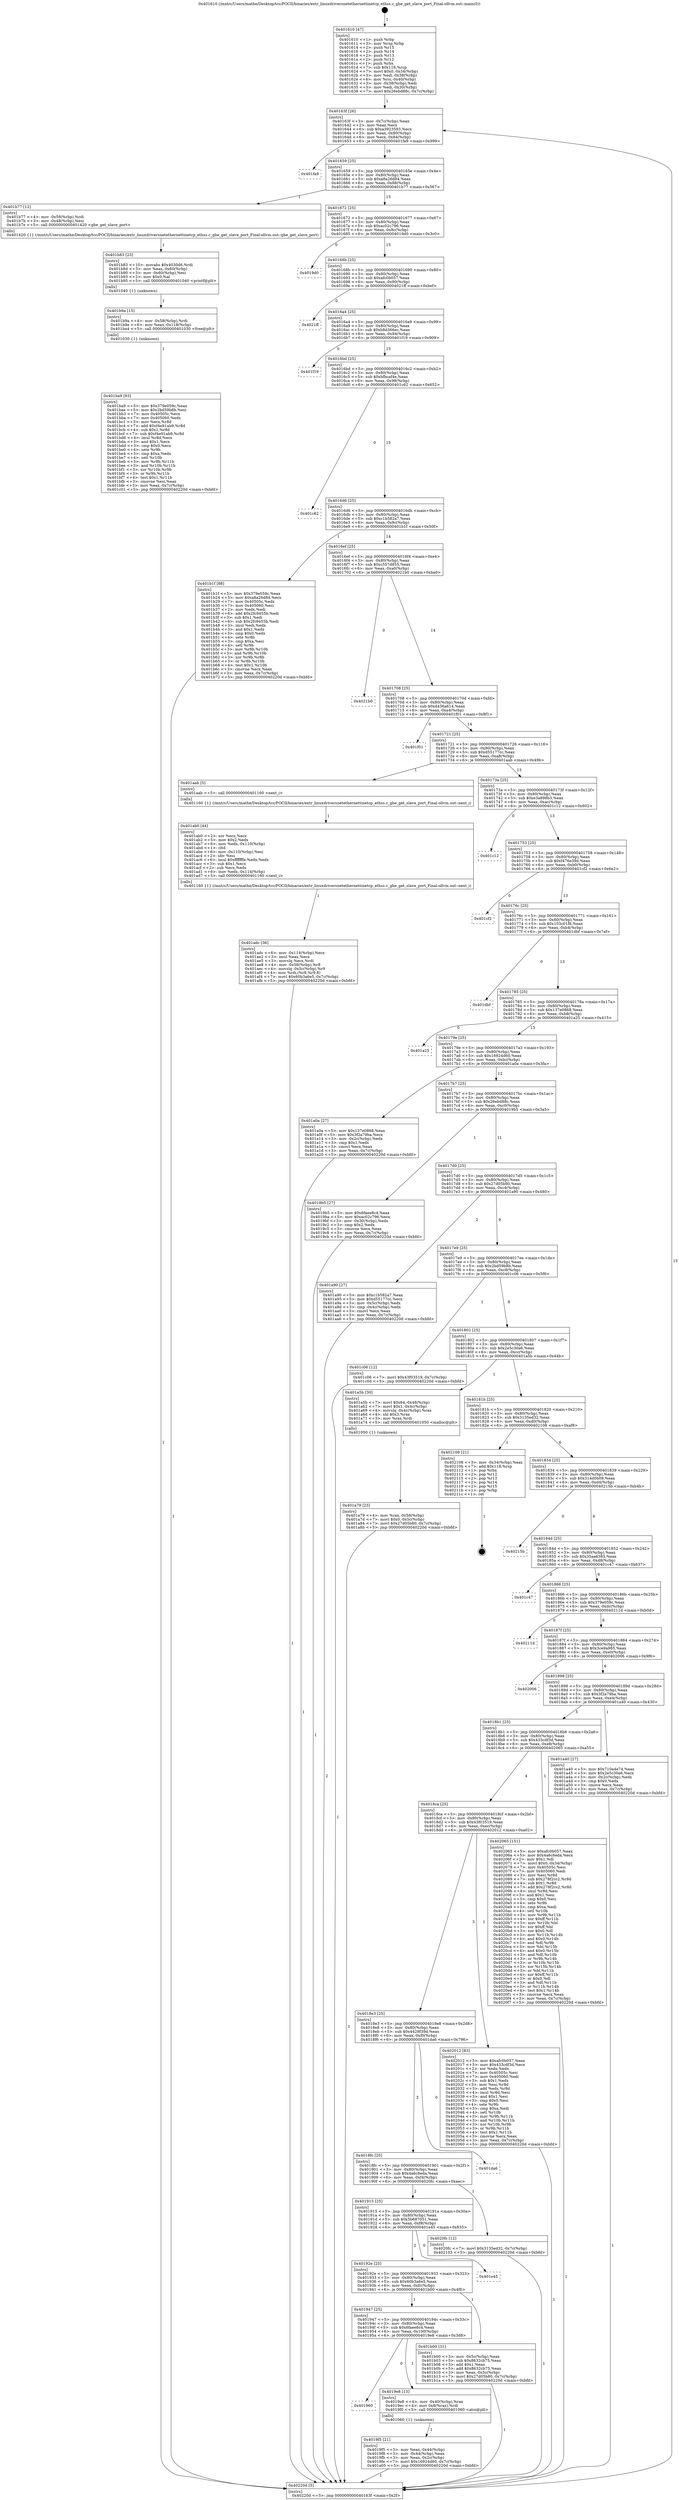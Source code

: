 digraph "0x401610" {
  label = "0x401610 (/mnt/c/Users/mathe/Desktop/tcc/POCII/binaries/extr_linuxdriversnetethernettinetcp_ethss.c_gbe_get_slave_port_Final-ollvm.out::main(0))"
  labelloc = "t"
  node[shape=record]

  Entry [label="",width=0.3,height=0.3,shape=circle,fillcolor=black,style=filled]
  "0x40163f" [label="{
     0x40163f [26]\l
     | [instrs]\l
     &nbsp;&nbsp;0x40163f \<+3\>: mov -0x7c(%rbp),%eax\l
     &nbsp;&nbsp;0x401642 \<+2\>: mov %eax,%ecx\l
     &nbsp;&nbsp;0x401644 \<+6\>: sub $0xa3923593,%ecx\l
     &nbsp;&nbsp;0x40164a \<+3\>: mov %eax,-0x80(%rbp)\l
     &nbsp;&nbsp;0x40164d \<+6\>: mov %ecx,-0x84(%rbp)\l
     &nbsp;&nbsp;0x401653 \<+6\>: je 0000000000401fa9 \<main+0x999\>\l
  }"]
  "0x401fa9" [label="{
     0x401fa9\l
  }", style=dashed]
  "0x401659" [label="{
     0x401659 [25]\l
     | [instrs]\l
     &nbsp;&nbsp;0x401659 \<+5\>: jmp 000000000040165e \<main+0x4e\>\l
     &nbsp;&nbsp;0x40165e \<+3\>: mov -0x80(%rbp),%eax\l
     &nbsp;&nbsp;0x401661 \<+5\>: sub $0xa8a26d84,%eax\l
     &nbsp;&nbsp;0x401666 \<+6\>: mov %eax,-0x88(%rbp)\l
     &nbsp;&nbsp;0x40166c \<+6\>: je 0000000000401b77 \<main+0x567\>\l
  }"]
  Exit [label="",width=0.3,height=0.3,shape=circle,fillcolor=black,style=filled,peripheries=2]
  "0x401b77" [label="{
     0x401b77 [12]\l
     | [instrs]\l
     &nbsp;&nbsp;0x401b77 \<+4\>: mov -0x58(%rbp),%rdi\l
     &nbsp;&nbsp;0x401b7b \<+3\>: mov -0x48(%rbp),%esi\l
     &nbsp;&nbsp;0x401b7e \<+5\>: call 0000000000401420 \<gbe_get_slave_port\>\l
     | [calls]\l
     &nbsp;&nbsp;0x401420 \{1\} (/mnt/c/Users/mathe/Desktop/tcc/POCII/binaries/extr_linuxdriversnetethernettinetcp_ethss.c_gbe_get_slave_port_Final-ollvm.out::gbe_get_slave_port)\l
  }"]
  "0x401672" [label="{
     0x401672 [25]\l
     | [instrs]\l
     &nbsp;&nbsp;0x401672 \<+5\>: jmp 0000000000401677 \<main+0x67\>\l
     &nbsp;&nbsp;0x401677 \<+3\>: mov -0x80(%rbp),%eax\l
     &nbsp;&nbsp;0x40167a \<+5\>: sub $0xac02c796,%eax\l
     &nbsp;&nbsp;0x40167f \<+6\>: mov %eax,-0x8c(%rbp)\l
     &nbsp;&nbsp;0x401685 \<+6\>: je 00000000004019d0 \<main+0x3c0\>\l
  }"]
  "0x401ba9" [label="{
     0x401ba9 [93]\l
     | [instrs]\l
     &nbsp;&nbsp;0x401ba9 \<+5\>: mov $0x379e059c,%eax\l
     &nbsp;&nbsp;0x401bae \<+5\>: mov $0x2bd59b8b,%esi\l
     &nbsp;&nbsp;0x401bb3 \<+7\>: mov 0x40505c,%ecx\l
     &nbsp;&nbsp;0x401bba \<+7\>: mov 0x405060,%edx\l
     &nbsp;&nbsp;0x401bc1 \<+3\>: mov %ecx,%r8d\l
     &nbsp;&nbsp;0x401bc4 \<+7\>: add $0xf4e91ab9,%r8d\l
     &nbsp;&nbsp;0x401bcb \<+4\>: sub $0x1,%r8d\l
     &nbsp;&nbsp;0x401bcf \<+7\>: sub $0xf4e91ab9,%r8d\l
     &nbsp;&nbsp;0x401bd6 \<+4\>: imul %r8d,%ecx\l
     &nbsp;&nbsp;0x401bda \<+3\>: and $0x1,%ecx\l
     &nbsp;&nbsp;0x401bdd \<+3\>: cmp $0x0,%ecx\l
     &nbsp;&nbsp;0x401be0 \<+4\>: sete %r9b\l
     &nbsp;&nbsp;0x401be4 \<+3\>: cmp $0xa,%edx\l
     &nbsp;&nbsp;0x401be7 \<+4\>: setl %r10b\l
     &nbsp;&nbsp;0x401beb \<+3\>: mov %r9b,%r11b\l
     &nbsp;&nbsp;0x401bee \<+3\>: and %r10b,%r11b\l
     &nbsp;&nbsp;0x401bf1 \<+3\>: xor %r10b,%r9b\l
     &nbsp;&nbsp;0x401bf4 \<+3\>: or %r9b,%r11b\l
     &nbsp;&nbsp;0x401bf7 \<+4\>: test $0x1,%r11b\l
     &nbsp;&nbsp;0x401bfb \<+3\>: cmovne %esi,%eax\l
     &nbsp;&nbsp;0x401bfe \<+3\>: mov %eax,-0x7c(%rbp)\l
     &nbsp;&nbsp;0x401c01 \<+5\>: jmp 000000000040220d \<main+0xbfd\>\l
  }"]
  "0x4019d0" [label="{
     0x4019d0\l
  }", style=dashed]
  "0x40168b" [label="{
     0x40168b [25]\l
     | [instrs]\l
     &nbsp;&nbsp;0x40168b \<+5\>: jmp 0000000000401690 \<main+0x80\>\l
     &nbsp;&nbsp;0x401690 \<+3\>: mov -0x80(%rbp),%eax\l
     &nbsp;&nbsp;0x401693 \<+5\>: sub $0xafc0b057,%eax\l
     &nbsp;&nbsp;0x401698 \<+6\>: mov %eax,-0x90(%rbp)\l
     &nbsp;&nbsp;0x40169e \<+6\>: je 00000000004021ff \<main+0xbef\>\l
  }"]
  "0x401b9a" [label="{
     0x401b9a [15]\l
     | [instrs]\l
     &nbsp;&nbsp;0x401b9a \<+4\>: mov -0x58(%rbp),%rdi\l
     &nbsp;&nbsp;0x401b9e \<+6\>: mov %eax,-0x118(%rbp)\l
     &nbsp;&nbsp;0x401ba4 \<+5\>: call 0000000000401030 \<free@plt\>\l
     | [calls]\l
     &nbsp;&nbsp;0x401030 \{1\} (unknown)\l
  }"]
  "0x4021ff" [label="{
     0x4021ff\l
  }", style=dashed]
  "0x4016a4" [label="{
     0x4016a4 [25]\l
     | [instrs]\l
     &nbsp;&nbsp;0x4016a4 \<+5\>: jmp 00000000004016a9 \<main+0x99\>\l
     &nbsp;&nbsp;0x4016a9 \<+3\>: mov -0x80(%rbp),%eax\l
     &nbsp;&nbsp;0x4016ac \<+5\>: sub $0xb8d366ec,%eax\l
     &nbsp;&nbsp;0x4016b1 \<+6\>: mov %eax,-0x94(%rbp)\l
     &nbsp;&nbsp;0x4016b7 \<+6\>: je 0000000000401f19 \<main+0x909\>\l
  }"]
  "0x401b83" [label="{
     0x401b83 [23]\l
     | [instrs]\l
     &nbsp;&nbsp;0x401b83 \<+10\>: movabs $0x4030d6,%rdi\l
     &nbsp;&nbsp;0x401b8d \<+3\>: mov %eax,-0x60(%rbp)\l
     &nbsp;&nbsp;0x401b90 \<+3\>: mov -0x60(%rbp),%esi\l
     &nbsp;&nbsp;0x401b93 \<+2\>: mov $0x0,%al\l
     &nbsp;&nbsp;0x401b95 \<+5\>: call 0000000000401040 \<printf@plt\>\l
     | [calls]\l
     &nbsp;&nbsp;0x401040 \{1\} (unknown)\l
  }"]
  "0x401f19" [label="{
     0x401f19\l
  }", style=dashed]
  "0x4016bd" [label="{
     0x4016bd [25]\l
     | [instrs]\l
     &nbsp;&nbsp;0x4016bd \<+5\>: jmp 00000000004016c2 \<main+0xb2\>\l
     &nbsp;&nbsp;0x4016c2 \<+3\>: mov -0x80(%rbp),%eax\l
     &nbsp;&nbsp;0x4016c5 \<+5\>: sub $0xbfbcaf4e,%eax\l
     &nbsp;&nbsp;0x4016ca \<+6\>: mov %eax,-0x98(%rbp)\l
     &nbsp;&nbsp;0x4016d0 \<+6\>: je 0000000000401c62 \<main+0x652\>\l
  }"]
  "0x401adc" [label="{
     0x401adc [36]\l
     | [instrs]\l
     &nbsp;&nbsp;0x401adc \<+6\>: mov -0x114(%rbp),%ecx\l
     &nbsp;&nbsp;0x401ae2 \<+3\>: imul %eax,%ecx\l
     &nbsp;&nbsp;0x401ae5 \<+3\>: movslq %ecx,%rdi\l
     &nbsp;&nbsp;0x401ae8 \<+4\>: mov -0x58(%rbp),%r8\l
     &nbsp;&nbsp;0x401aec \<+4\>: movslq -0x5c(%rbp),%r9\l
     &nbsp;&nbsp;0x401af0 \<+4\>: mov %rdi,(%r8,%r9,8)\l
     &nbsp;&nbsp;0x401af4 \<+7\>: movl $0x60b3a6e5,-0x7c(%rbp)\l
     &nbsp;&nbsp;0x401afb \<+5\>: jmp 000000000040220d \<main+0xbfd\>\l
  }"]
  "0x401c62" [label="{
     0x401c62\l
  }", style=dashed]
  "0x4016d6" [label="{
     0x4016d6 [25]\l
     | [instrs]\l
     &nbsp;&nbsp;0x4016d6 \<+5\>: jmp 00000000004016db \<main+0xcb\>\l
     &nbsp;&nbsp;0x4016db \<+3\>: mov -0x80(%rbp),%eax\l
     &nbsp;&nbsp;0x4016de \<+5\>: sub $0xc1b582a7,%eax\l
     &nbsp;&nbsp;0x4016e3 \<+6\>: mov %eax,-0x9c(%rbp)\l
     &nbsp;&nbsp;0x4016e9 \<+6\>: je 0000000000401b1f \<main+0x50f\>\l
  }"]
  "0x401ab0" [label="{
     0x401ab0 [44]\l
     | [instrs]\l
     &nbsp;&nbsp;0x401ab0 \<+2\>: xor %ecx,%ecx\l
     &nbsp;&nbsp;0x401ab2 \<+5\>: mov $0x2,%edx\l
     &nbsp;&nbsp;0x401ab7 \<+6\>: mov %edx,-0x110(%rbp)\l
     &nbsp;&nbsp;0x401abd \<+1\>: cltd\l
     &nbsp;&nbsp;0x401abe \<+6\>: mov -0x110(%rbp),%esi\l
     &nbsp;&nbsp;0x401ac4 \<+2\>: idiv %esi\l
     &nbsp;&nbsp;0x401ac6 \<+6\>: imul $0xfffffffe,%edx,%edx\l
     &nbsp;&nbsp;0x401acc \<+3\>: sub $0x1,%ecx\l
     &nbsp;&nbsp;0x401acf \<+2\>: sub %ecx,%edx\l
     &nbsp;&nbsp;0x401ad1 \<+6\>: mov %edx,-0x114(%rbp)\l
     &nbsp;&nbsp;0x401ad7 \<+5\>: call 0000000000401160 \<next_i\>\l
     | [calls]\l
     &nbsp;&nbsp;0x401160 \{1\} (/mnt/c/Users/mathe/Desktop/tcc/POCII/binaries/extr_linuxdriversnetethernettinetcp_ethss.c_gbe_get_slave_port_Final-ollvm.out::next_i)\l
  }"]
  "0x401b1f" [label="{
     0x401b1f [88]\l
     | [instrs]\l
     &nbsp;&nbsp;0x401b1f \<+5\>: mov $0x379e059c,%eax\l
     &nbsp;&nbsp;0x401b24 \<+5\>: mov $0xa8a26d84,%ecx\l
     &nbsp;&nbsp;0x401b29 \<+7\>: mov 0x40505c,%edx\l
     &nbsp;&nbsp;0x401b30 \<+7\>: mov 0x405060,%esi\l
     &nbsp;&nbsp;0x401b37 \<+2\>: mov %edx,%edi\l
     &nbsp;&nbsp;0x401b39 \<+6\>: add $0x2fc9455b,%edi\l
     &nbsp;&nbsp;0x401b3f \<+3\>: sub $0x1,%edi\l
     &nbsp;&nbsp;0x401b42 \<+6\>: sub $0x2fc9455b,%edi\l
     &nbsp;&nbsp;0x401b48 \<+3\>: imul %edi,%edx\l
     &nbsp;&nbsp;0x401b4b \<+3\>: and $0x1,%edx\l
     &nbsp;&nbsp;0x401b4e \<+3\>: cmp $0x0,%edx\l
     &nbsp;&nbsp;0x401b51 \<+4\>: sete %r8b\l
     &nbsp;&nbsp;0x401b55 \<+3\>: cmp $0xa,%esi\l
     &nbsp;&nbsp;0x401b58 \<+4\>: setl %r9b\l
     &nbsp;&nbsp;0x401b5c \<+3\>: mov %r8b,%r10b\l
     &nbsp;&nbsp;0x401b5f \<+3\>: and %r9b,%r10b\l
     &nbsp;&nbsp;0x401b62 \<+3\>: xor %r9b,%r8b\l
     &nbsp;&nbsp;0x401b65 \<+3\>: or %r8b,%r10b\l
     &nbsp;&nbsp;0x401b68 \<+4\>: test $0x1,%r10b\l
     &nbsp;&nbsp;0x401b6c \<+3\>: cmovne %ecx,%eax\l
     &nbsp;&nbsp;0x401b6f \<+3\>: mov %eax,-0x7c(%rbp)\l
     &nbsp;&nbsp;0x401b72 \<+5\>: jmp 000000000040220d \<main+0xbfd\>\l
  }"]
  "0x4016ef" [label="{
     0x4016ef [25]\l
     | [instrs]\l
     &nbsp;&nbsp;0x4016ef \<+5\>: jmp 00000000004016f4 \<main+0xe4\>\l
     &nbsp;&nbsp;0x4016f4 \<+3\>: mov -0x80(%rbp),%eax\l
     &nbsp;&nbsp;0x4016f7 \<+5\>: sub $0xc557d855,%eax\l
     &nbsp;&nbsp;0x4016fc \<+6\>: mov %eax,-0xa0(%rbp)\l
     &nbsp;&nbsp;0x401702 \<+6\>: je 00000000004021b0 \<main+0xba0\>\l
  }"]
  "0x401a79" [label="{
     0x401a79 [23]\l
     | [instrs]\l
     &nbsp;&nbsp;0x401a79 \<+4\>: mov %rax,-0x58(%rbp)\l
     &nbsp;&nbsp;0x401a7d \<+7\>: movl $0x0,-0x5c(%rbp)\l
     &nbsp;&nbsp;0x401a84 \<+7\>: movl $0x27d05b80,-0x7c(%rbp)\l
     &nbsp;&nbsp;0x401a8b \<+5\>: jmp 000000000040220d \<main+0xbfd\>\l
  }"]
  "0x4021b0" [label="{
     0x4021b0\l
  }", style=dashed]
  "0x401708" [label="{
     0x401708 [25]\l
     | [instrs]\l
     &nbsp;&nbsp;0x401708 \<+5\>: jmp 000000000040170d \<main+0xfd\>\l
     &nbsp;&nbsp;0x40170d \<+3\>: mov -0x80(%rbp),%eax\l
     &nbsp;&nbsp;0x401710 \<+5\>: sub $0xd436a614,%eax\l
     &nbsp;&nbsp;0x401715 \<+6\>: mov %eax,-0xa4(%rbp)\l
     &nbsp;&nbsp;0x40171b \<+6\>: je 0000000000401f01 \<main+0x8f1\>\l
  }"]
  "0x4019f5" [label="{
     0x4019f5 [21]\l
     | [instrs]\l
     &nbsp;&nbsp;0x4019f5 \<+3\>: mov %eax,-0x44(%rbp)\l
     &nbsp;&nbsp;0x4019f8 \<+3\>: mov -0x44(%rbp),%eax\l
     &nbsp;&nbsp;0x4019fb \<+3\>: mov %eax,-0x2c(%rbp)\l
     &nbsp;&nbsp;0x4019fe \<+7\>: movl $0x16924d60,-0x7c(%rbp)\l
     &nbsp;&nbsp;0x401a05 \<+5\>: jmp 000000000040220d \<main+0xbfd\>\l
  }"]
  "0x401f01" [label="{
     0x401f01\l
  }", style=dashed]
  "0x401721" [label="{
     0x401721 [25]\l
     | [instrs]\l
     &nbsp;&nbsp;0x401721 \<+5\>: jmp 0000000000401726 \<main+0x116\>\l
     &nbsp;&nbsp;0x401726 \<+3\>: mov -0x80(%rbp),%eax\l
     &nbsp;&nbsp;0x401729 \<+5\>: sub $0xd55177cc,%eax\l
     &nbsp;&nbsp;0x40172e \<+6\>: mov %eax,-0xa8(%rbp)\l
     &nbsp;&nbsp;0x401734 \<+6\>: je 0000000000401aab \<main+0x49b\>\l
  }"]
  "0x401960" [label="{
     0x401960\l
  }", style=dashed]
  "0x401aab" [label="{
     0x401aab [5]\l
     | [instrs]\l
     &nbsp;&nbsp;0x401aab \<+5\>: call 0000000000401160 \<next_i\>\l
     | [calls]\l
     &nbsp;&nbsp;0x401160 \{1\} (/mnt/c/Users/mathe/Desktop/tcc/POCII/binaries/extr_linuxdriversnetethernettinetcp_ethss.c_gbe_get_slave_port_Final-ollvm.out::next_i)\l
  }"]
  "0x40173a" [label="{
     0x40173a [25]\l
     | [instrs]\l
     &nbsp;&nbsp;0x40173a \<+5\>: jmp 000000000040173f \<main+0x12f\>\l
     &nbsp;&nbsp;0x40173f \<+3\>: mov -0x80(%rbp),%eax\l
     &nbsp;&nbsp;0x401742 \<+5\>: sub $0xe3a898b3,%eax\l
     &nbsp;&nbsp;0x401747 \<+6\>: mov %eax,-0xac(%rbp)\l
     &nbsp;&nbsp;0x40174d \<+6\>: je 0000000000401c12 \<main+0x602\>\l
  }"]
  "0x4019e8" [label="{
     0x4019e8 [13]\l
     | [instrs]\l
     &nbsp;&nbsp;0x4019e8 \<+4\>: mov -0x40(%rbp),%rax\l
     &nbsp;&nbsp;0x4019ec \<+4\>: mov 0x8(%rax),%rdi\l
     &nbsp;&nbsp;0x4019f0 \<+5\>: call 0000000000401060 \<atoi@plt\>\l
     | [calls]\l
     &nbsp;&nbsp;0x401060 \{1\} (unknown)\l
  }"]
  "0x401c12" [label="{
     0x401c12\l
  }", style=dashed]
  "0x401753" [label="{
     0x401753 [25]\l
     | [instrs]\l
     &nbsp;&nbsp;0x401753 \<+5\>: jmp 0000000000401758 \<main+0x148\>\l
     &nbsp;&nbsp;0x401758 \<+3\>: mov -0x80(%rbp),%eax\l
     &nbsp;&nbsp;0x40175b \<+5\>: sub $0xf476e39d,%eax\l
     &nbsp;&nbsp;0x401760 \<+6\>: mov %eax,-0xb0(%rbp)\l
     &nbsp;&nbsp;0x401766 \<+6\>: je 0000000000401cf2 \<main+0x6e2\>\l
  }"]
  "0x401947" [label="{
     0x401947 [25]\l
     | [instrs]\l
     &nbsp;&nbsp;0x401947 \<+5\>: jmp 000000000040194c \<main+0x33c\>\l
     &nbsp;&nbsp;0x40194c \<+3\>: mov -0x80(%rbp),%eax\l
     &nbsp;&nbsp;0x40194f \<+5\>: sub $0x6faee8c4,%eax\l
     &nbsp;&nbsp;0x401954 \<+6\>: mov %eax,-0x100(%rbp)\l
     &nbsp;&nbsp;0x40195a \<+6\>: je 00000000004019e8 \<main+0x3d8\>\l
  }"]
  "0x401cf2" [label="{
     0x401cf2\l
  }", style=dashed]
  "0x40176c" [label="{
     0x40176c [25]\l
     | [instrs]\l
     &nbsp;&nbsp;0x40176c \<+5\>: jmp 0000000000401771 \<main+0x161\>\l
     &nbsp;&nbsp;0x401771 \<+3\>: mov -0x80(%rbp),%eax\l
     &nbsp;&nbsp;0x401774 \<+5\>: sub $0x103c01f8,%eax\l
     &nbsp;&nbsp;0x401779 \<+6\>: mov %eax,-0xb4(%rbp)\l
     &nbsp;&nbsp;0x40177f \<+6\>: je 0000000000401dbf \<main+0x7af\>\l
  }"]
  "0x401b00" [label="{
     0x401b00 [31]\l
     | [instrs]\l
     &nbsp;&nbsp;0x401b00 \<+3\>: mov -0x5c(%rbp),%eax\l
     &nbsp;&nbsp;0x401b03 \<+5\>: sub $0x8632cb75,%eax\l
     &nbsp;&nbsp;0x401b08 \<+3\>: add $0x1,%eax\l
     &nbsp;&nbsp;0x401b0b \<+5\>: add $0x8632cb75,%eax\l
     &nbsp;&nbsp;0x401b10 \<+3\>: mov %eax,-0x5c(%rbp)\l
     &nbsp;&nbsp;0x401b13 \<+7\>: movl $0x27d05b80,-0x7c(%rbp)\l
     &nbsp;&nbsp;0x401b1a \<+5\>: jmp 000000000040220d \<main+0xbfd\>\l
  }"]
  "0x401dbf" [label="{
     0x401dbf\l
  }", style=dashed]
  "0x401785" [label="{
     0x401785 [25]\l
     | [instrs]\l
     &nbsp;&nbsp;0x401785 \<+5\>: jmp 000000000040178a \<main+0x17a\>\l
     &nbsp;&nbsp;0x40178a \<+3\>: mov -0x80(%rbp),%eax\l
     &nbsp;&nbsp;0x40178d \<+5\>: sub $0x137e0868,%eax\l
     &nbsp;&nbsp;0x401792 \<+6\>: mov %eax,-0xb8(%rbp)\l
     &nbsp;&nbsp;0x401798 \<+6\>: je 0000000000401a25 \<main+0x415\>\l
  }"]
  "0x40192e" [label="{
     0x40192e [25]\l
     | [instrs]\l
     &nbsp;&nbsp;0x40192e \<+5\>: jmp 0000000000401933 \<main+0x323\>\l
     &nbsp;&nbsp;0x401933 \<+3\>: mov -0x80(%rbp),%eax\l
     &nbsp;&nbsp;0x401936 \<+5\>: sub $0x60b3a6e5,%eax\l
     &nbsp;&nbsp;0x40193b \<+6\>: mov %eax,-0xfc(%rbp)\l
     &nbsp;&nbsp;0x401941 \<+6\>: je 0000000000401b00 \<main+0x4f0\>\l
  }"]
  "0x401a25" [label="{
     0x401a25\l
  }", style=dashed]
  "0x40179e" [label="{
     0x40179e [25]\l
     | [instrs]\l
     &nbsp;&nbsp;0x40179e \<+5\>: jmp 00000000004017a3 \<main+0x193\>\l
     &nbsp;&nbsp;0x4017a3 \<+3\>: mov -0x80(%rbp),%eax\l
     &nbsp;&nbsp;0x4017a6 \<+5\>: sub $0x16924d60,%eax\l
     &nbsp;&nbsp;0x4017ab \<+6\>: mov %eax,-0xbc(%rbp)\l
     &nbsp;&nbsp;0x4017b1 \<+6\>: je 0000000000401a0a \<main+0x3fa\>\l
  }"]
  "0x401e45" [label="{
     0x401e45\l
  }", style=dashed]
  "0x401a0a" [label="{
     0x401a0a [27]\l
     | [instrs]\l
     &nbsp;&nbsp;0x401a0a \<+5\>: mov $0x137e0868,%eax\l
     &nbsp;&nbsp;0x401a0f \<+5\>: mov $0x3f2a79ba,%ecx\l
     &nbsp;&nbsp;0x401a14 \<+3\>: mov -0x2c(%rbp),%edx\l
     &nbsp;&nbsp;0x401a17 \<+3\>: cmp $0x1,%edx\l
     &nbsp;&nbsp;0x401a1a \<+3\>: cmovl %ecx,%eax\l
     &nbsp;&nbsp;0x401a1d \<+3\>: mov %eax,-0x7c(%rbp)\l
     &nbsp;&nbsp;0x401a20 \<+5\>: jmp 000000000040220d \<main+0xbfd\>\l
  }"]
  "0x4017b7" [label="{
     0x4017b7 [25]\l
     | [instrs]\l
     &nbsp;&nbsp;0x4017b7 \<+5\>: jmp 00000000004017bc \<main+0x1ac\>\l
     &nbsp;&nbsp;0x4017bc \<+3\>: mov -0x80(%rbp),%eax\l
     &nbsp;&nbsp;0x4017bf \<+5\>: sub $0x26ebd88c,%eax\l
     &nbsp;&nbsp;0x4017c4 \<+6\>: mov %eax,-0xc0(%rbp)\l
     &nbsp;&nbsp;0x4017ca \<+6\>: je 00000000004019b5 \<main+0x3a5\>\l
  }"]
  "0x401915" [label="{
     0x401915 [25]\l
     | [instrs]\l
     &nbsp;&nbsp;0x401915 \<+5\>: jmp 000000000040191a \<main+0x30a\>\l
     &nbsp;&nbsp;0x40191a \<+3\>: mov -0x80(%rbp),%eax\l
     &nbsp;&nbsp;0x40191d \<+5\>: sub $0x5b687051,%eax\l
     &nbsp;&nbsp;0x401922 \<+6\>: mov %eax,-0xf8(%rbp)\l
     &nbsp;&nbsp;0x401928 \<+6\>: je 0000000000401e45 \<main+0x835\>\l
  }"]
  "0x4019b5" [label="{
     0x4019b5 [27]\l
     | [instrs]\l
     &nbsp;&nbsp;0x4019b5 \<+5\>: mov $0x6faee8c4,%eax\l
     &nbsp;&nbsp;0x4019ba \<+5\>: mov $0xac02c796,%ecx\l
     &nbsp;&nbsp;0x4019bf \<+3\>: mov -0x30(%rbp),%edx\l
     &nbsp;&nbsp;0x4019c2 \<+3\>: cmp $0x2,%edx\l
     &nbsp;&nbsp;0x4019c5 \<+3\>: cmovne %ecx,%eax\l
     &nbsp;&nbsp;0x4019c8 \<+3\>: mov %eax,-0x7c(%rbp)\l
     &nbsp;&nbsp;0x4019cb \<+5\>: jmp 000000000040220d \<main+0xbfd\>\l
  }"]
  "0x4017d0" [label="{
     0x4017d0 [25]\l
     | [instrs]\l
     &nbsp;&nbsp;0x4017d0 \<+5\>: jmp 00000000004017d5 \<main+0x1c5\>\l
     &nbsp;&nbsp;0x4017d5 \<+3\>: mov -0x80(%rbp),%eax\l
     &nbsp;&nbsp;0x4017d8 \<+5\>: sub $0x27d05b80,%eax\l
     &nbsp;&nbsp;0x4017dd \<+6\>: mov %eax,-0xc4(%rbp)\l
     &nbsp;&nbsp;0x4017e3 \<+6\>: je 0000000000401a90 \<main+0x480\>\l
  }"]
  "0x40220d" [label="{
     0x40220d [5]\l
     | [instrs]\l
     &nbsp;&nbsp;0x40220d \<+5\>: jmp 000000000040163f \<main+0x2f\>\l
  }"]
  "0x401610" [label="{
     0x401610 [47]\l
     | [instrs]\l
     &nbsp;&nbsp;0x401610 \<+1\>: push %rbp\l
     &nbsp;&nbsp;0x401611 \<+3\>: mov %rsp,%rbp\l
     &nbsp;&nbsp;0x401614 \<+2\>: push %r15\l
     &nbsp;&nbsp;0x401616 \<+2\>: push %r14\l
     &nbsp;&nbsp;0x401618 \<+2\>: push %r13\l
     &nbsp;&nbsp;0x40161a \<+2\>: push %r12\l
     &nbsp;&nbsp;0x40161c \<+1\>: push %rbx\l
     &nbsp;&nbsp;0x40161d \<+7\>: sub $0x118,%rsp\l
     &nbsp;&nbsp;0x401624 \<+7\>: movl $0x0,-0x34(%rbp)\l
     &nbsp;&nbsp;0x40162b \<+3\>: mov %edi,-0x38(%rbp)\l
     &nbsp;&nbsp;0x40162e \<+4\>: mov %rsi,-0x40(%rbp)\l
     &nbsp;&nbsp;0x401632 \<+3\>: mov -0x38(%rbp),%edi\l
     &nbsp;&nbsp;0x401635 \<+3\>: mov %edi,-0x30(%rbp)\l
     &nbsp;&nbsp;0x401638 \<+7\>: movl $0x26ebd88c,-0x7c(%rbp)\l
  }"]
  "0x4020fc" [label="{
     0x4020fc [12]\l
     | [instrs]\l
     &nbsp;&nbsp;0x4020fc \<+7\>: movl $0x3135ed32,-0x7c(%rbp)\l
     &nbsp;&nbsp;0x402103 \<+5\>: jmp 000000000040220d \<main+0xbfd\>\l
  }"]
  "0x401a90" [label="{
     0x401a90 [27]\l
     | [instrs]\l
     &nbsp;&nbsp;0x401a90 \<+5\>: mov $0xc1b582a7,%eax\l
     &nbsp;&nbsp;0x401a95 \<+5\>: mov $0xd55177cc,%ecx\l
     &nbsp;&nbsp;0x401a9a \<+3\>: mov -0x5c(%rbp),%edx\l
     &nbsp;&nbsp;0x401a9d \<+3\>: cmp -0x4c(%rbp),%edx\l
     &nbsp;&nbsp;0x401aa0 \<+3\>: cmovl %ecx,%eax\l
     &nbsp;&nbsp;0x401aa3 \<+3\>: mov %eax,-0x7c(%rbp)\l
     &nbsp;&nbsp;0x401aa6 \<+5\>: jmp 000000000040220d \<main+0xbfd\>\l
  }"]
  "0x4017e9" [label="{
     0x4017e9 [25]\l
     | [instrs]\l
     &nbsp;&nbsp;0x4017e9 \<+5\>: jmp 00000000004017ee \<main+0x1de\>\l
     &nbsp;&nbsp;0x4017ee \<+3\>: mov -0x80(%rbp),%eax\l
     &nbsp;&nbsp;0x4017f1 \<+5\>: sub $0x2bd59b8b,%eax\l
     &nbsp;&nbsp;0x4017f6 \<+6\>: mov %eax,-0xc8(%rbp)\l
     &nbsp;&nbsp;0x4017fc \<+6\>: je 0000000000401c06 \<main+0x5f6\>\l
  }"]
  "0x4018fc" [label="{
     0x4018fc [25]\l
     | [instrs]\l
     &nbsp;&nbsp;0x4018fc \<+5\>: jmp 0000000000401901 \<main+0x2f1\>\l
     &nbsp;&nbsp;0x401901 \<+3\>: mov -0x80(%rbp),%eax\l
     &nbsp;&nbsp;0x401904 \<+5\>: sub $0x4a6c8eda,%eax\l
     &nbsp;&nbsp;0x401909 \<+6\>: mov %eax,-0xf4(%rbp)\l
     &nbsp;&nbsp;0x40190f \<+6\>: je 00000000004020fc \<main+0xaec\>\l
  }"]
  "0x401c06" [label="{
     0x401c06 [12]\l
     | [instrs]\l
     &nbsp;&nbsp;0x401c06 \<+7\>: movl $0x43f03519,-0x7c(%rbp)\l
     &nbsp;&nbsp;0x401c0d \<+5\>: jmp 000000000040220d \<main+0xbfd\>\l
  }"]
  "0x401802" [label="{
     0x401802 [25]\l
     | [instrs]\l
     &nbsp;&nbsp;0x401802 \<+5\>: jmp 0000000000401807 \<main+0x1f7\>\l
     &nbsp;&nbsp;0x401807 \<+3\>: mov -0x80(%rbp),%eax\l
     &nbsp;&nbsp;0x40180a \<+5\>: sub $0x2e5c30a6,%eax\l
     &nbsp;&nbsp;0x40180f \<+6\>: mov %eax,-0xcc(%rbp)\l
     &nbsp;&nbsp;0x401815 \<+6\>: je 0000000000401a5b \<main+0x44b\>\l
  }"]
  "0x401da6" [label="{
     0x401da6\l
  }", style=dashed]
  "0x401a5b" [label="{
     0x401a5b [30]\l
     | [instrs]\l
     &nbsp;&nbsp;0x401a5b \<+7\>: movl $0x64,-0x48(%rbp)\l
     &nbsp;&nbsp;0x401a62 \<+7\>: movl $0x1,-0x4c(%rbp)\l
     &nbsp;&nbsp;0x401a69 \<+4\>: movslq -0x4c(%rbp),%rax\l
     &nbsp;&nbsp;0x401a6d \<+4\>: shl $0x3,%rax\l
     &nbsp;&nbsp;0x401a71 \<+3\>: mov %rax,%rdi\l
     &nbsp;&nbsp;0x401a74 \<+5\>: call 0000000000401050 \<malloc@plt\>\l
     | [calls]\l
     &nbsp;&nbsp;0x401050 \{1\} (unknown)\l
  }"]
  "0x40181b" [label="{
     0x40181b [25]\l
     | [instrs]\l
     &nbsp;&nbsp;0x40181b \<+5\>: jmp 0000000000401820 \<main+0x210\>\l
     &nbsp;&nbsp;0x401820 \<+3\>: mov -0x80(%rbp),%eax\l
     &nbsp;&nbsp;0x401823 \<+5\>: sub $0x3135ed32,%eax\l
     &nbsp;&nbsp;0x401828 \<+6\>: mov %eax,-0xd0(%rbp)\l
     &nbsp;&nbsp;0x40182e \<+6\>: je 0000000000402108 \<main+0xaf8\>\l
  }"]
  "0x4018e3" [label="{
     0x4018e3 [25]\l
     | [instrs]\l
     &nbsp;&nbsp;0x4018e3 \<+5\>: jmp 00000000004018e8 \<main+0x2d8\>\l
     &nbsp;&nbsp;0x4018e8 \<+3\>: mov -0x80(%rbp),%eax\l
     &nbsp;&nbsp;0x4018eb \<+5\>: sub $0x4429f39d,%eax\l
     &nbsp;&nbsp;0x4018f0 \<+6\>: mov %eax,-0xf0(%rbp)\l
     &nbsp;&nbsp;0x4018f6 \<+6\>: je 0000000000401da6 \<main+0x796\>\l
  }"]
  "0x402108" [label="{
     0x402108 [21]\l
     | [instrs]\l
     &nbsp;&nbsp;0x402108 \<+3\>: mov -0x34(%rbp),%eax\l
     &nbsp;&nbsp;0x40210b \<+7\>: add $0x118,%rsp\l
     &nbsp;&nbsp;0x402112 \<+1\>: pop %rbx\l
     &nbsp;&nbsp;0x402113 \<+2\>: pop %r12\l
     &nbsp;&nbsp;0x402115 \<+2\>: pop %r13\l
     &nbsp;&nbsp;0x402117 \<+2\>: pop %r14\l
     &nbsp;&nbsp;0x402119 \<+2\>: pop %r15\l
     &nbsp;&nbsp;0x40211b \<+1\>: pop %rbp\l
     &nbsp;&nbsp;0x40211c \<+1\>: ret\l
  }"]
  "0x401834" [label="{
     0x401834 [25]\l
     | [instrs]\l
     &nbsp;&nbsp;0x401834 \<+5\>: jmp 0000000000401839 \<main+0x229\>\l
     &nbsp;&nbsp;0x401839 \<+3\>: mov -0x80(%rbp),%eax\l
     &nbsp;&nbsp;0x40183c \<+5\>: sub $0x314d0b09,%eax\l
     &nbsp;&nbsp;0x401841 \<+6\>: mov %eax,-0xd4(%rbp)\l
     &nbsp;&nbsp;0x401847 \<+6\>: je 000000000040215b \<main+0xb4b\>\l
  }"]
  "0x402012" [label="{
     0x402012 [83]\l
     | [instrs]\l
     &nbsp;&nbsp;0x402012 \<+5\>: mov $0xafc0b057,%eax\l
     &nbsp;&nbsp;0x402017 \<+5\>: mov $0x433cdf3d,%ecx\l
     &nbsp;&nbsp;0x40201c \<+2\>: xor %edx,%edx\l
     &nbsp;&nbsp;0x40201e \<+7\>: mov 0x40505c,%esi\l
     &nbsp;&nbsp;0x402025 \<+7\>: mov 0x405060,%edi\l
     &nbsp;&nbsp;0x40202c \<+3\>: sub $0x1,%edx\l
     &nbsp;&nbsp;0x40202f \<+3\>: mov %esi,%r8d\l
     &nbsp;&nbsp;0x402032 \<+3\>: add %edx,%r8d\l
     &nbsp;&nbsp;0x402035 \<+4\>: imul %r8d,%esi\l
     &nbsp;&nbsp;0x402039 \<+3\>: and $0x1,%esi\l
     &nbsp;&nbsp;0x40203c \<+3\>: cmp $0x0,%esi\l
     &nbsp;&nbsp;0x40203f \<+4\>: sete %r9b\l
     &nbsp;&nbsp;0x402043 \<+3\>: cmp $0xa,%edi\l
     &nbsp;&nbsp;0x402046 \<+4\>: setl %r10b\l
     &nbsp;&nbsp;0x40204a \<+3\>: mov %r9b,%r11b\l
     &nbsp;&nbsp;0x40204d \<+3\>: and %r10b,%r11b\l
     &nbsp;&nbsp;0x402050 \<+3\>: xor %r10b,%r9b\l
     &nbsp;&nbsp;0x402053 \<+3\>: or %r9b,%r11b\l
     &nbsp;&nbsp;0x402056 \<+4\>: test $0x1,%r11b\l
     &nbsp;&nbsp;0x40205a \<+3\>: cmovne %ecx,%eax\l
     &nbsp;&nbsp;0x40205d \<+3\>: mov %eax,-0x7c(%rbp)\l
     &nbsp;&nbsp;0x402060 \<+5\>: jmp 000000000040220d \<main+0xbfd\>\l
  }"]
  "0x40215b" [label="{
     0x40215b\l
  }", style=dashed]
  "0x40184d" [label="{
     0x40184d [25]\l
     | [instrs]\l
     &nbsp;&nbsp;0x40184d \<+5\>: jmp 0000000000401852 \<main+0x242\>\l
     &nbsp;&nbsp;0x401852 \<+3\>: mov -0x80(%rbp),%eax\l
     &nbsp;&nbsp;0x401855 \<+5\>: sub $0x35aa6385,%eax\l
     &nbsp;&nbsp;0x40185a \<+6\>: mov %eax,-0xd8(%rbp)\l
     &nbsp;&nbsp;0x401860 \<+6\>: je 0000000000401c47 \<main+0x637\>\l
  }"]
  "0x4018ca" [label="{
     0x4018ca [25]\l
     | [instrs]\l
     &nbsp;&nbsp;0x4018ca \<+5\>: jmp 00000000004018cf \<main+0x2bf\>\l
     &nbsp;&nbsp;0x4018cf \<+3\>: mov -0x80(%rbp),%eax\l
     &nbsp;&nbsp;0x4018d2 \<+5\>: sub $0x43f03519,%eax\l
     &nbsp;&nbsp;0x4018d7 \<+6\>: mov %eax,-0xec(%rbp)\l
     &nbsp;&nbsp;0x4018dd \<+6\>: je 0000000000402012 \<main+0xa02\>\l
  }"]
  "0x401c47" [label="{
     0x401c47\l
  }", style=dashed]
  "0x401866" [label="{
     0x401866 [25]\l
     | [instrs]\l
     &nbsp;&nbsp;0x401866 \<+5\>: jmp 000000000040186b \<main+0x25b\>\l
     &nbsp;&nbsp;0x40186b \<+3\>: mov -0x80(%rbp),%eax\l
     &nbsp;&nbsp;0x40186e \<+5\>: sub $0x379e059c,%eax\l
     &nbsp;&nbsp;0x401873 \<+6\>: mov %eax,-0xdc(%rbp)\l
     &nbsp;&nbsp;0x401879 \<+6\>: je 000000000040211d \<main+0xb0d\>\l
  }"]
  "0x402065" [label="{
     0x402065 [151]\l
     | [instrs]\l
     &nbsp;&nbsp;0x402065 \<+5\>: mov $0xafc0b057,%eax\l
     &nbsp;&nbsp;0x40206a \<+5\>: mov $0x4a6c8eda,%ecx\l
     &nbsp;&nbsp;0x40206f \<+2\>: mov $0x1,%dl\l
     &nbsp;&nbsp;0x402071 \<+7\>: movl $0x0,-0x34(%rbp)\l
     &nbsp;&nbsp;0x402078 \<+7\>: mov 0x40505c,%esi\l
     &nbsp;&nbsp;0x40207f \<+7\>: mov 0x405060,%edi\l
     &nbsp;&nbsp;0x402086 \<+3\>: mov %esi,%r8d\l
     &nbsp;&nbsp;0x402089 \<+7\>: sub $0x278f2cc2,%r8d\l
     &nbsp;&nbsp;0x402090 \<+4\>: sub $0x1,%r8d\l
     &nbsp;&nbsp;0x402094 \<+7\>: add $0x278f2cc2,%r8d\l
     &nbsp;&nbsp;0x40209b \<+4\>: imul %r8d,%esi\l
     &nbsp;&nbsp;0x40209f \<+3\>: and $0x1,%esi\l
     &nbsp;&nbsp;0x4020a2 \<+3\>: cmp $0x0,%esi\l
     &nbsp;&nbsp;0x4020a5 \<+4\>: sete %r9b\l
     &nbsp;&nbsp;0x4020a9 \<+3\>: cmp $0xa,%edi\l
     &nbsp;&nbsp;0x4020ac \<+4\>: setl %r10b\l
     &nbsp;&nbsp;0x4020b0 \<+3\>: mov %r9b,%r11b\l
     &nbsp;&nbsp;0x4020b3 \<+4\>: xor $0xff,%r11b\l
     &nbsp;&nbsp;0x4020b7 \<+3\>: mov %r10b,%bl\l
     &nbsp;&nbsp;0x4020ba \<+3\>: xor $0xff,%bl\l
     &nbsp;&nbsp;0x4020bd \<+3\>: xor $0x0,%dl\l
     &nbsp;&nbsp;0x4020c0 \<+3\>: mov %r11b,%r14b\l
     &nbsp;&nbsp;0x4020c3 \<+4\>: and $0x0,%r14b\l
     &nbsp;&nbsp;0x4020c7 \<+3\>: and %dl,%r9b\l
     &nbsp;&nbsp;0x4020ca \<+3\>: mov %bl,%r15b\l
     &nbsp;&nbsp;0x4020cd \<+4\>: and $0x0,%r15b\l
     &nbsp;&nbsp;0x4020d1 \<+3\>: and %dl,%r10b\l
     &nbsp;&nbsp;0x4020d4 \<+3\>: or %r9b,%r14b\l
     &nbsp;&nbsp;0x4020d7 \<+3\>: or %r10b,%r15b\l
     &nbsp;&nbsp;0x4020da \<+3\>: xor %r15b,%r14b\l
     &nbsp;&nbsp;0x4020dd \<+3\>: or %bl,%r11b\l
     &nbsp;&nbsp;0x4020e0 \<+4\>: xor $0xff,%r11b\l
     &nbsp;&nbsp;0x4020e4 \<+3\>: or $0x0,%dl\l
     &nbsp;&nbsp;0x4020e7 \<+3\>: and %dl,%r11b\l
     &nbsp;&nbsp;0x4020ea \<+3\>: or %r11b,%r14b\l
     &nbsp;&nbsp;0x4020ed \<+4\>: test $0x1,%r14b\l
     &nbsp;&nbsp;0x4020f1 \<+3\>: cmovne %ecx,%eax\l
     &nbsp;&nbsp;0x4020f4 \<+3\>: mov %eax,-0x7c(%rbp)\l
     &nbsp;&nbsp;0x4020f7 \<+5\>: jmp 000000000040220d \<main+0xbfd\>\l
  }"]
  "0x40211d" [label="{
     0x40211d\l
  }", style=dashed]
  "0x40187f" [label="{
     0x40187f [25]\l
     | [instrs]\l
     &nbsp;&nbsp;0x40187f \<+5\>: jmp 0000000000401884 \<main+0x274\>\l
     &nbsp;&nbsp;0x401884 \<+3\>: mov -0x80(%rbp),%eax\l
     &nbsp;&nbsp;0x401887 \<+5\>: sub $0x3ce9a985,%eax\l
     &nbsp;&nbsp;0x40188c \<+6\>: mov %eax,-0xe0(%rbp)\l
     &nbsp;&nbsp;0x401892 \<+6\>: je 0000000000402006 \<main+0x9f6\>\l
  }"]
  "0x4018b1" [label="{
     0x4018b1 [25]\l
     | [instrs]\l
     &nbsp;&nbsp;0x4018b1 \<+5\>: jmp 00000000004018b6 \<main+0x2a6\>\l
     &nbsp;&nbsp;0x4018b6 \<+3\>: mov -0x80(%rbp),%eax\l
     &nbsp;&nbsp;0x4018b9 \<+5\>: sub $0x433cdf3d,%eax\l
     &nbsp;&nbsp;0x4018be \<+6\>: mov %eax,-0xe8(%rbp)\l
     &nbsp;&nbsp;0x4018c4 \<+6\>: je 0000000000402065 \<main+0xa55\>\l
  }"]
  "0x402006" [label="{
     0x402006\l
  }", style=dashed]
  "0x401898" [label="{
     0x401898 [25]\l
     | [instrs]\l
     &nbsp;&nbsp;0x401898 \<+5\>: jmp 000000000040189d \<main+0x28d\>\l
     &nbsp;&nbsp;0x40189d \<+3\>: mov -0x80(%rbp),%eax\l
     &nbsp;&nbsp;0x4018a0 \<+5\>: sub $0x3f2a79ba,%eax\l
     &nbsp;&nbsp;0x4018a5 \<+6\>: mov %eax,-0xe4(%rbp)\l
     &nbsp;&nbsp;0x4018ab \<+6\>: je 0000000000401a40 \<main+0x430\>\l
  }"]
  "0x401a40" [label="{
     0x401a40 [27]\l
     | [instrs]\l
     &nbsp;&nbsp;0x401a40 \<+5\>: mov $0x710a4e74,%eax\l
     &nbsp;&nbsp;0x401a45 \<+5\>: mov $0x2e5c30a6,%ecx\l
     &nbsp;&nbsp;0x401a4a \<+3\>: mov -0x2c(%rbp),%edx\l
     &nbsp;&nbsp;0x401a4d \<+3\>: cmp $0x0,%edx\l
     &nbsp;&nbsp;0x401a50 \<+3\>: cmove %ecx,%eax\l
     &nbsp;&nbsp;0x401a53 \<+3\>: mov %eax,-0x7c(%rbp)\l
     &nbsp;&nbsp;0x401a56 \<+5\>: jmp 000000000040220d \<main+0xbfd\>\l
  }"]
  Entry -> "0x401610" [label=" 1"]
  "0x40163f" -> "0x401fa9" [label=" 0"]
  "0x40163f" -> "0x401659" [label=" 16"]
  "0x402108" -> Exit [label=" 1"]
  "0x401659" -> "0x401b77" [label=" 1"]
  "0x401659" -> "0x401672" [label=" 15"]
  "0x4020fc" -> "0x40220d" [label=" 1"]
  "0x401672" -> "0x4019d0" [label=" 0"]
  "0x401672" -> "0x40168b" [label=" 15"]
  "0x402065" -> "0x40220d" [label=" 1"]
  "0x40168b" -> "0x4021ff" [label=" 0"]
  "0x40168b" -> "0x4016a4" [label=" 15"]
  "0x402012" -> "0x40220d" [label=" 1"]
  "0x4016a4" -> "0x401f19" [label=" 0"]
  "0x4016a4" -> "0x4016bd" [label=" 15"]
  "0x401c06" -> "0x40220d" [label=" 1"]
  "0x4016bd" -> "0x401c62" [label=" 0"]
  "0x4016bd" -> "0x4016d6" [label=" 15"]
  "0x401ba9" -> "0x40220d" [label=" 1"]
  "0x4016d6" -> "0x401b1f" [label=" 1"]
  "0x4016d6" -> "0x4016ef" [label=" 14"]
  "0x401b9a" -> "0x401ba9" [label=" 1"]
  "0x4016ef" -> "0x4021b0" [label=" 0"]
  "0x4016ef" -> "0x401708" [label=" 14"]
  "0x401b83" -> "0x401b9a" [label=" 1"]
  "0x401708" -> "0x401f01" [label=" 0"]
  "0x401708" -> "0x401721" [label=" 14"]
  "0x401b77" -> "0x401b83" [label=" 1"]
  "0x401721" -> "0x401aab" [label=" 1"]
  "0x401721" -> "0x40173a" [label=" 13"]
  "0x401b1f" -> "0x40220d" [label=" 1"]
  "0x40173a" -> "0x401c12" [label=" 0"]
  "0x40173a" -> "0x401753" [label=" 13"]
  "0x401b00" -> "0x40220d" [label=" 1"]
  "0x401753" -> "0x401cf2" [label=" 0"]
  "0x401753" -> "0x40176c" [label=" 13"]
  "0x401ab0" -> "0x401adc" [label=" 1"]
  "0x40176c" -> "0x401dbf" [label=" 0"]
  "0x40176c" -> "0x401785" [label=" 13"]
  "0x401aab" -> "0x401ab0" [label=" 1"]
  "0x401785" -> "0x401a25" [label=" 0"]
  "0x401785" -> "0x40179e" [label=" 13"]
  "0x401a79" -> "0x40220d" [label=" 1"]
  "0x40179e" -> "0x401a0a" [label=" 1"]
  "0x40179e" -> "0x4017b7" [label=" 12"]
  "0x401a5b" -> "0x401a79" [label=" 1"]
  "0x4017b7" -> "0x4019b5" [label=" 1"]
  "0x4017b7" -> "0x4017d0" [label=" 11"]
  "0x4019b5" -> "0x40220d" [label=" 1"]
  "0x401610" -> "0x40163f" [label=" 1"]
  "0x40220d" -> "0x40163f" [label=" 15"]
  "0x401a0a" -> "0x40220d" [label=" 1"]
  "0x4017d0" -> "0x401a90" [label=" 2"]
  "0x4017d0" -> "0x4017e9" [label=" 9"]
  "0x4019f5" -> "0x40220d" [label=" 1"]
  "0x4017e9" -> "0x401c06" [label=" 1"]
  "0x4017e9" -> "0x401802" [label=" 8"]
  "0x401947" -> "0x401960" [label=" 0"]
  "0x401802" -> "0x401a5b" [label=" 1"]
  "0x401802" -> "0x40181b" [label=" 7"]
  "0x401947" -> "0x4019e8" [label=" 1"]
  "0x40181b" -> "0x402108" [label=" 1"]
  "0x40181b" -> "0x401834" [label=" 6"]
  "0x40192e" -> "0x401947" [label=" 1"]
  "0x401834" -> "0x40215b" [label=" 0"]
  "0x401834" -> "0x40184d" [label=" 6"]
  "0x40192e" -> "0x401b00" [label=" 1"]
  "0x40184d" -> "0x401c47" [label=" 0"]
  "0x40184d" -> "0x401866" [label=" 6"]
  "0x401915" -> "0x40192e" [label=" 2"]
  "0x401866" -> "0x40211d" [label=" 0"]
  "0x401866" -> "0x40187f" [label=" 6"]
  "0x401915" -> "0x401e45" [label=" 0"]
  "0x40187f" -> "0x402006" [label=" 0"]
  "0x40187f" -> "0x401898" [label=" 6"]
  "0x4018fc" -> "0x401915" [label=" 2"]
  "0x401898" -> "0x401a40" [label=" 1"]
  "0x401898" -> "0x4018b1" [label=" 5"]
  "0x401a40" -> "0x40220d" [label=" 1"]
  "0x4018b1" -> "0x402065" [label=" 1"]
  "0x4018b1" -> "0x4018ca" [label=" 4"]
  "0x401a90" -> "0x40220d" [label=" 2"]
  "0x4018ca" -> "0x402012" [label=" 1"]
  "0x4018ca" -> "0x4018e3" [label=" 3"]
  "0x401adc" -> "0x40220d" [label=" 1"]
  "0x4018e3" -> "0x401da6" [label=" 0"]
  "0x4018e3" -> "0x4018fc" [label=" 3"]
  "0x4019e8" -> "0x4019f5" [label=" 1"]
  "0x4018fc" -> "0x4020fc" [label=" 1"]
}

